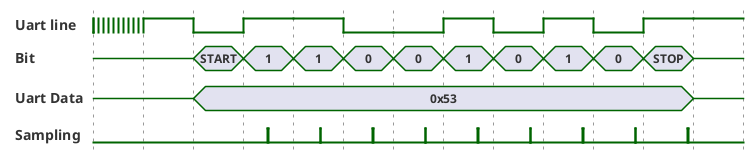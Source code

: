 @startuml uart-timings-unsync

mode compact
hide time-axis

binary "Uart line" as line
concise "Bit" as bit
concise "Uart Data" as uart
binary "Sampling" as smp

@uart
0 is {-}
2 is 0x53
12 is {-}

@line
0 is {0,1}
1 is 1
2 is 0
3 is 1
4 is 1
5 is 0
6 is 0
7 is 1
8 is 0
9 is 1
10 is 0
11 is 1
12 is 1

@bit
0 is {-}
2 is START
3 is 1
4 is 1
5 is 0
6 is 0
7 is 1
8 is 0
9 is 1
10 is 0
11 is STOP
12 is {-}

@smp

@smp
3.49 is 1
3.5 is 0

4.54 is 1
4.55 is 0

5.59 is 1
5.6 is 0

6.64 is 1
6.65 is 0

7.69 is 1
7.7 is 0

8.74 is 1
8.75 is 0

9.79 is 1
9.8 is 0

10.84 is 1
10.85 is 0

11.89 is 1
11.90 is 0


'line@0 <-> @350
'line@350 <-> @+105
'line@455 <-> @+105
'line@560 <-> @+105
'line@665 <-> @+105
'line@770 <-> @+105
'line@875 <-> @+105
'line@980 <-> @+105
'line@1085 <-> @+105
'line@1190 <-> @+105
@enduml